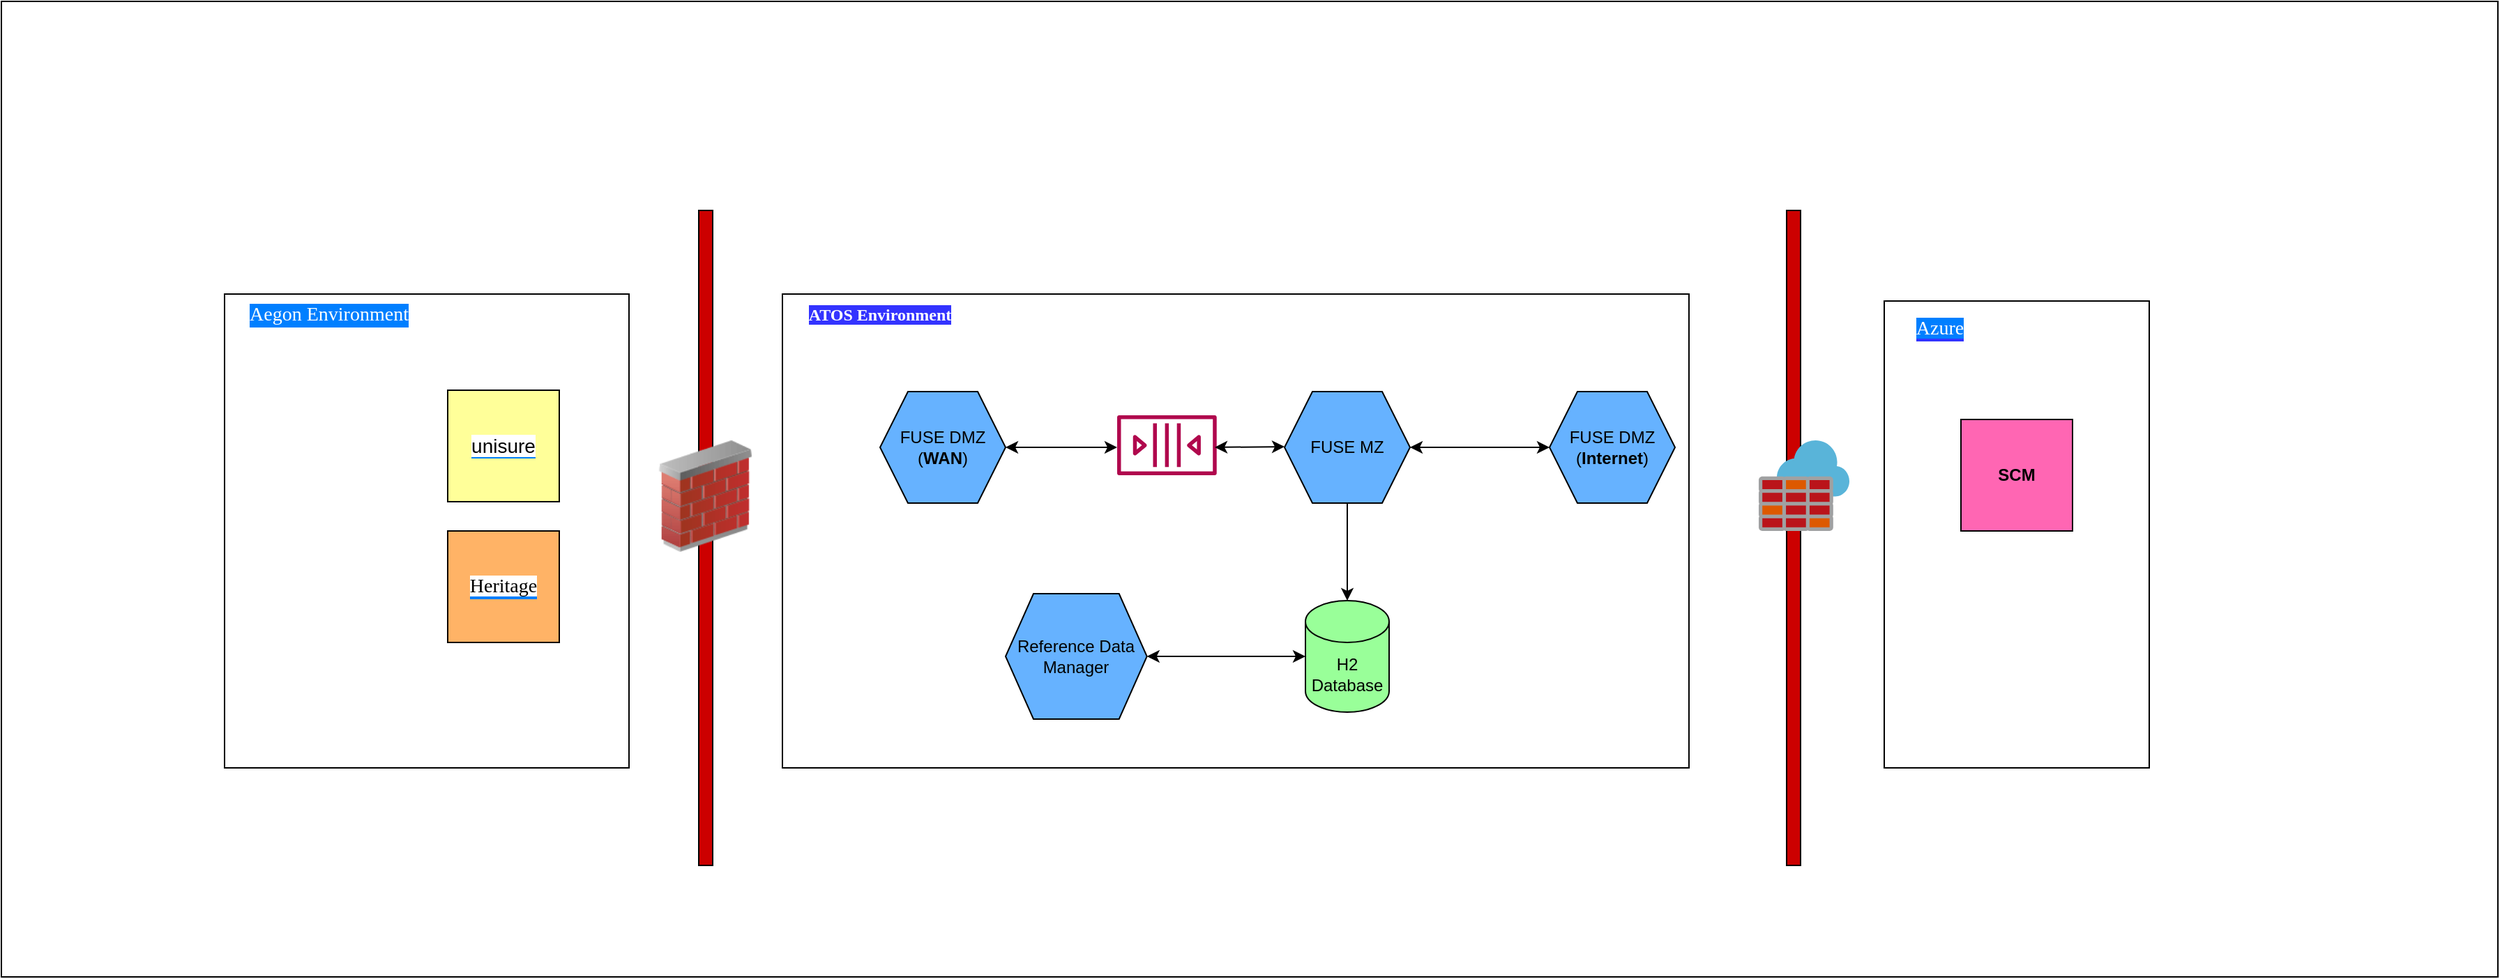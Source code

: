 <mxfile version="17.4.0" type="github">
  <diagram id="V6QHfMiRqVxOChgMFrc-" name="Page-1">
    <mxGraphModel dx="1814" dy="500" grid="1" gridSize="10" guides="1" tooltips="1" connect="1" arrows="1" fold="1" page="1" pageScale="1" pageWidth="850" pageHeight="1100" math="0" shadow="0">
      <root>
        <mxCell id="0" />
        <mxCell id="1" parent="0" />
        <mxCell id="h0OjAdlszt1tEg1Gr9Ha-38" value="" style="rounded=0;whiteSpace=wrap;html=1;labelBackgroundColor=#FFFFFF;fontFamily=Helvetica;fontSize=14;fillColor=#fff2cc;strokeColor=#d6b656;" vertex="1" parent="1">
          <mxGeometry x="120" y="335" width="460" height="275" as="geometry" />
        </mxCell>
        <mxCell id="h0OjAdlszt1tEg1Gr9Ha-36" value="" style="rounded=0;whiteSpace=wrap;html=1;labelBackgroundColor=#FFFFFF;fontFamily=Helvetica;fontSize=14;fontColor=#000000;fillColor=#FFFFFF;" vertex="1" parent="1">
          <mxGeometry x="-480" y="80" width="1790" height="700" as="geometry" />
        </mxCell>
        <mxCell id="h0OjAdlszt1tEg1Gr9Ha-4" value="" style="rounded=0;whiteSpace=wrap;html=1;" vertex="1" parent="1">
          <mxGeometry x="80" y="290" width="650" height="340" as="geometry" />
        </mxCell>
        <mxCell id="h0OjAdlszt1tEg1Gr9Ha-6" value="FUSE DMZ (&lt;b&gt;Internet&lt;/b&gt;)" style="shape=hexagon;perimeter=hexagonPerimeter2;whiteSpace=wrap;html=1;fixedSize=1;fillColor=#66B2FF;" vertex="1" parent="1">
          <mxGeometry x="630" y="360" width="90" height="80" as="geometry" />
        </mxCell>
        <mxCell id="h0OjAdlszt1tEg1Gr9Ha-8" value="" style="sketch=0;outlineConnect=0;fontColor=#232F3E;gradientColor=none;fillColor=#B0084D;strokeColor=none;dashed=0;verticalLabelPosition=bottom;verticalAlign=top;align=center;html=1;fontSize=12;fontStyle=0;aspect=fixed;pointerEvents=1;shape=mxgraph.aws4.queue;" vertex="1" parent="1">
          <mxGeometry x="320" y="377" width="71.36" height="43" as="geometry" />
        </mxCell>
        <mxCell id="h0OjAdlszt1tEg1Gr9Ha-19" value="" style="edgeStyle=orthogonalEdgeStyle;rounded=0;orthogonalLoop=1;jettySize=auto;html=1;" edge="1" parent="1" source="h0OjAdlszt1tEg1Gr9Ha-7" target="h0OjAdlszt1tEg1Gr9Ha-17">
          <mxGeometry relative="1" as="geometry" />
        </mxCell>
        <mxCell id="h0OjAdlszt1tEg1Gr9Ha-7" value="FUSE MZ" style="shape=hexagon;perimeter=hexagonPerimeter2;whiteSpace=wrap;html=1;fixedSize=1;fillColor=#66B2FF;" vertex="1" parent="1">
          <mxGeometry x="440" y="360" width="90" height="80" as="geometry" />
        </mxCell>
        <mxCell id="h0OjAdlszt1tEg1Gr9Ha-5" value="FUSE DMZ (&lt;b&gt;WAN&lt;/b&gt;)" style="shape=hexagon;perimeter=hexagonPerimeter2;whiteSpace=wrap;html=1;fixedSize=1;fillColor=#66B2FF;" vertex="1" parent="1">
          <mxGeometry x="150" y="360" width="90" height="80" as="geometry" />
        </mxCell>
        <mxCell id="h0OjAdlszt1tEg1Gr9Ha-15" value="" style="rounded=0;whiteSpace=wrap;html=1;fillColor=#FFFFFF;" vertex="1" parent="1">
          <mxGeometry x="870" y="295" width="190" height="335" as="geometry" />
        </mxCell>
        <mxCell id="h0OjAdlszt1tEg1Gr9Ha-16" value="Reference Data Manager" style="shape=hexagon;perimeter=hexagonPerimeter2;whiteSpace=wrap;html=1;fixedSize=1;fillColor=#66B2FF;" vertex="1" parent="1">
          <mxGeometry x="240" y="505" width="101.36" height="90" as="geometry" />
        </mxCell>
        <mxCell id="h0OjAdlszt1tEg1Gr9Ha-17" value="H2 Database" style="shape=cylinder3;whiteSpace=wrap;html=1;boundedLbl=1;backgroundOutline=1;size=15;fillColor=#99FF99;" vertex="1" parent="1">
          <mxGeometry x="455" y="510" width="60" height="80" as="geometry" />
        </mxCell>
        <mxCell id="h0OjAdlszt1tEg1Gr9Ha-20" value="&lt;b&gt;SCM&lt;/b&gt;" style="whiteSpace=wrap;html=1;aspect=fixed;fillColor=#FF66B3;" vertex="1" parent="1">
          <mxGeometry x="925" y="380" width="80" height="80" as="geometry" />
        </mxCell>
        <mxCell id="h0OjAdlszt1tEg1Gr9Ha-21" value="&lt;font face=&quot;Georgia&quot; color=&quot;#ffffff&quot;&gt;&lt;b style=&quot;background-color: rgb(51 , 51 , 255)&quot;&gt;ATOS Environment&lt;/b&gt;&lt;/font&gt;" style="text;html=1;strokeColor=none;fillColor=none;align=center;verticalAlign=middle;whiteSpace=wrap;rounded=0;" vertex="1" parent="1">
          <mxGeometry x="80" y="290" width="140" height="30" as="geometry" />
        </mxCell>
        <mxCell id="h0OjAdlszt1tEg1Gr9Ha-22" value="&lt;span style=&quot;background-color: rgb(0 , 127 , 255)&quot;&gt;Azure&lt;/span&gt;" style="text;html=1;strokeColor=none;fillColor=none;align=center;verticalAlign=middle;whiteSpace=wrap;rounded=0;labelBackgroundColor=#3333FF;fontFamily=Georgia;fontSize=14;fontColor=#FFFFFF;" vertex="1" parent="1">
          <mxGeometry x="880" y="300" width="60" height="30" as="geometry" />
        </mxCell>
        <mxCell id="h0OjAdlszt1tEg1Gr9Ha-23" value="" style="rounded=0;whiteSpace=wrap;html=1;labelBackgroundColor=#007FFF;fontFamily=Georgia;fontSize=14;fontColor=#FFFFFF;fillColor=#CC0000;" vertex="1" parent="1">
          <mxGeometry x="800" y="230" width="10" height="470" as="geometry" />
        </mxCell>
        <mxCell id="h0OjAdlszt1tEg1Gr9Ha-24" value="" style="sketch=0;aspect=fixed;html=1;points=[];align=center;image;fontSize=12;image=img/lib/mscae/Azure_Firewall.svg;labelBackgroundColor=#007FFF;fontFamily=Georgia;fontColor=#FFFFFF;fillColor=#CC0000;" vertex="1" parent="1">
          <mxGeometry x="780" y="395" width="65" height="65" as="geometry" />
        </mxCell>
        <mxCell id="h0OjAdlszt1tEg1Gr9Ha-25" value="" style="endArrow=classic;startArrow=classic;html=1;rounded=0;fontFamily=Georgia;fontSize=14;fontColor=#FFFFFF;entryX=1;entryY=0.5;entryDx=0;entryDy=0;exitX=0;exitY=0.5;exitDx=0;exitDy=0;" edge="1" parent="1" source="h0OjAdlszt1tEg1Gr9Ha-6" target="h0OjAdlszt1tEg1Gr9Ha-7">
          <mxGeometry width="50" height="50" relative="1" as="geometry">
            <mxPoint x="560" y="430" as="sourcePoint" />
            <mxPoint x="610" y="380" as="targetPoint" />
          </mxGeometry>
        </mxCell>
        <mxCell id="h0OjAdlszt1tEg1Gr9Ha-26" value="" style="endArrow=classic;startArrow=classic;html=1;rounded=0;fontFamily=Georgia;fontSize=14;fontColor=#FFFFFF;entryX=1;entryY=0.5;entryDx=0;entryDy=0;" edge="1" parent="1">
          <mxGeometry width="50" height="50" relative="1" as="geometry">
            <mxPoint x="320" y="400" as="sourcePoint" />
            <mxPoint x="240" y="400" as="targetPoint" />
          </mxGeometry>
        </mxCell>
        <mxCell id="h0OjAdlszt1tEg1Gr9Ha-28" value="" style="endArrow=classic;startArrow=classic;html=1;rounded=0;fontFamily=Georgia;fontSize=14;fontColor=#FFFFFF;entryX=1;entryY=0.5;entryDx=0;entryDy=0;exitX=0;exitY=0.5;exitDx=0;exitDy=0;exitPerimeter=0;" edge="1" parent="1" source="h0OjAdlszt1tEg1Gr9Ha-17" target="h0OjAdlszt1tEg1Gr9Ha-16">
          <mxGeometry width="50" height="50" relative="1" as="geometry">
            <mxPoint x="440" y="544.5" as="sourcePoint" />
            <mxPoint x="360" y="544.5" as="targetPoint" />
          </mxGeometry>
        </mxCell>
        <mxCell id="h0OjAdlszt1tEg1Gr9Ha-29" value="" style="endArrow=classic;startArrow=classic;html=1;rounded=0;fontFamily=Georgia;fontSize=14;fontColor=#FFFFFF;" edge="1" parent="1">
          <mxGeometry width="50" height="50" relative="1" as="geometry">
            <mxPoint x="440" y="399.5" as="sourcePoint" />
            <mxPoint x="390" y="400" as="targetPoint" />
          </mxGeometry>
        </mxCell>
        <mxCell id="h0OjAdlszt1tEg1Gr9Ha-30" value="" style="rounded=0;whiteSpace=wrap;html=1;labelBackgroundColor=#007FFF;fontFamily=Georgia;fontSize=14;fontColor=#FFFFFF;fillColor=#FFFFFF;" vertex="1" parent="1">
          <mxGeometry x="-320" y="290" width="290" height="340" as="geometry" />
        </mxCell>
        <mxCell id="h0OjAdlszt1tEg1Gr9Ha-31" value="Aegon Environment" style="text;html=1;strokeColor=none;fillColor=none;align=center;verticalAlign=middle;whiteSpace=wrap;rounded=0;labelBackgroundColor=#007FFF;fontFamily=Georgia;fontSize=14;fontColor=#FFFFFF;" vertex="1" parent="1">
          <mxGeometry x="-320" y="290" width="150" height="30" as="geometry" />
        </mxCell>
        <mxCell id="h0OjAdlszt1tEg1Gr9Ha-32" value="&lt;font face=&quot;Helvetica&quot; style=&quot;background-color: rgb(255 , 255 , 255)&quot; color=&quot;#000000&quot;&gt;unisure&lt;/font&gt;" style="whiteSpace=wrap;html=1;aspect=fixed;labelBackgroundColor=#007FFF;fontFamily=Georgia;fontSize=14;fontColor=#FFFFFF;fillColor=#FFFF99;" vertex="1" parent="1">
          <mxGeometry x="-160" y="359" width="80" height="80" as="geometry" />
        </mxCell>
        <mxCell id="h0OjAdlszt1tEg1Gr9Ha-33" value="&lt;font color=&quot;#000000&quot; style=&quot;background-color: rgb(255 , 255 , 255)&quot;&gt;Heritage&lt;/font&gt;" style="whiteSpace=wrap;html=1;aspect=fixed;labelBackgroundColor=#007FFF;fontFamily=Georgia;fontSize=14;fontColor=#FFFFFF;fillColor=#FFB366;" vertex="1" parent="1">
          <mxGeometry x="-160" y="460" width="80" height="80" as="geometry" />
        </mxCell>
        <mxCell id="h0OjAdlszt1tEg1Gr9Ha-34" value="" style="rounded=0;whiteSpace=wrap;html=1;labelBackgroundColor=#007FFF;fontFamily=Georgia;fontSize=14;fontColor=#FFFFFF;fillColor=#CC0000;" vertex="1" parent="1">
          <mxGeometry x="20" y="230" width="10" height="470" as="geometry" />
        </mxCell>
        <mxCell id="h0OjAdlszt1tEg1Gr9Ha-35" value="" style="image;html=1;image=img/lib/clip_art/networking/Firewall_02_128x128.png;labelBackgroundColor=#FFFFFF;fontFamily=Helvetica;fontSize=14;fontColor=#000000;fillColor=#FFFFFF;" vertex="1" parent="1">
          <mxGeometry x="-15" y="395" width="80" height="80" as="geometry" />
        </mxCell>
      </root>
    </mxGraphModel>
  </diagram>
</mxfile>
